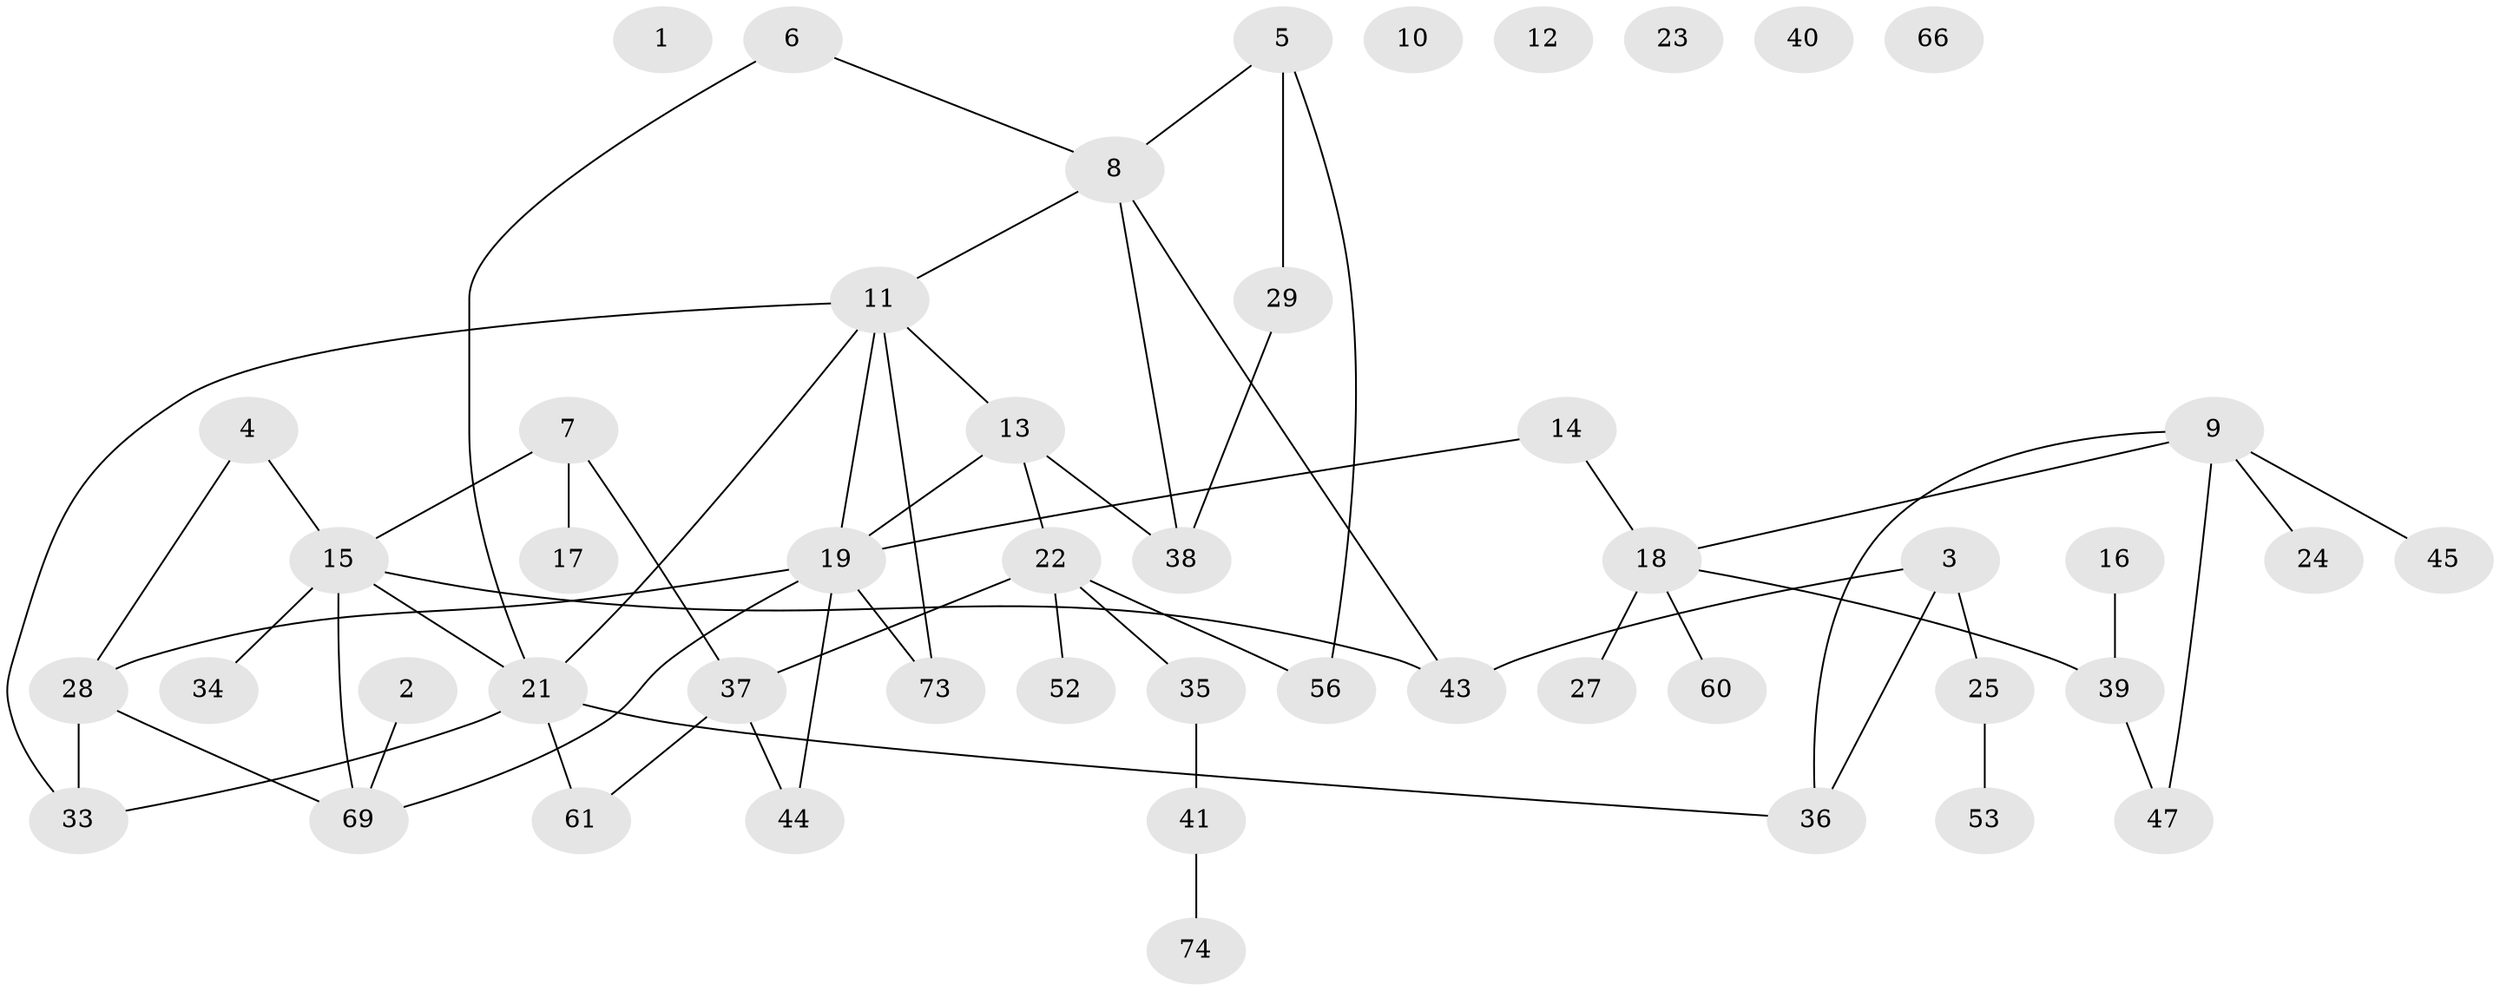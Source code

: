 // original degree distribution, {1: 0.21621621621621623, 3: 0.24324324324324326, 2: 0.2972972972972973, 6: 0.05405405405405406, 0: 0.06756756756756757, 4: 0.0945945945945946, 5: 0.02702702702702703}
// Generated by graph-tools (version 1.1) at 2025/41/03/06/25 10:41:19]
// undirected, 49 vertices, 60 edges
graph export_dot {
graph [start="1"]
  node [color=gray90,style=filled];
  1 [super="+59"];
  2;
  3 [super="+58"];
  4 [super="+57"];
  5 [super="+71"];
  6;
  7 [super="+46"];
  8 [super="+30"];
  9 [super="+20"];
  10;
  11;
  12;
  13 [super="+62"];
  14;
  15 [super="+26"];
  16 [super="+72"];
  17;
  18 [super="+32"];
  19 [super="+55"];
  21 [super="+63"];
  22 [super="+49"];
  23;
  24;
  25 [super="+64"];
  27 [super="+31"];
  28 [super="+65"];
  29 [super="+68"];
  33 [super="+51"];
  34;
  35;
  36;
  37 [super="+48"];
  38 [super="+54"];
  39 [super="+42"];
  40;
  41 [super="+50"];
  43;
  44;
  45;
  47;
  52;
  53;
  56;
  60 [super="+67"];
  61;
  66;
  69 [super="+70"];
  73;
  74;
  2 -- 69;
  3 -- 25 [weight=2];
  3 -- 36;
  3 -- 43;
  4 -- 28;
  4 -- 15;
  5 -- 8;
  5 -- 56;
  5 -- 29;
  6 -- 21;
  6 -- 8;
  7 -- 37;
  7 -- 17;
  7 -- 15;
  8 -- 38;
  8 -- 43;
  8 -- 11;
  9 -- 24;
  9 -- 36;
  9 -- 45;
  9 -- 47;
  9 -- 18;
  11 -- 13;
  11 -- 19;
  11 -- 21;
  11 -- 73;
  11 -- 33;
  13 -- 19 [weight=2];
  13 -- 38;
  13 -- 22;
  14 -- 18;
  14 -- 19;
  15 -- 21;
  15 -- 34;
  15 -- 43;
  15 -- 69;
  16 -- 39;
  18 -- 27 [weight=2];
  18 -- 60;
  18 -- 39;
  19 -- 44;
  19 -- 73;
  19 -- 69;
  19 -- 28;
  21 -- 33;
  21 -- 61;
  21 -- 36;
  22 -- 56;
  22 -- 35;
  22 -- 52;
  22 -- 37;
  25 -- 53;
  28 -- 33;
  28 -- 69;
  29 -- 38;
  35 -- 41;
  37 -- 44;
  37 -- 61;
  39 -- 47;
  41 -- 74;
}
